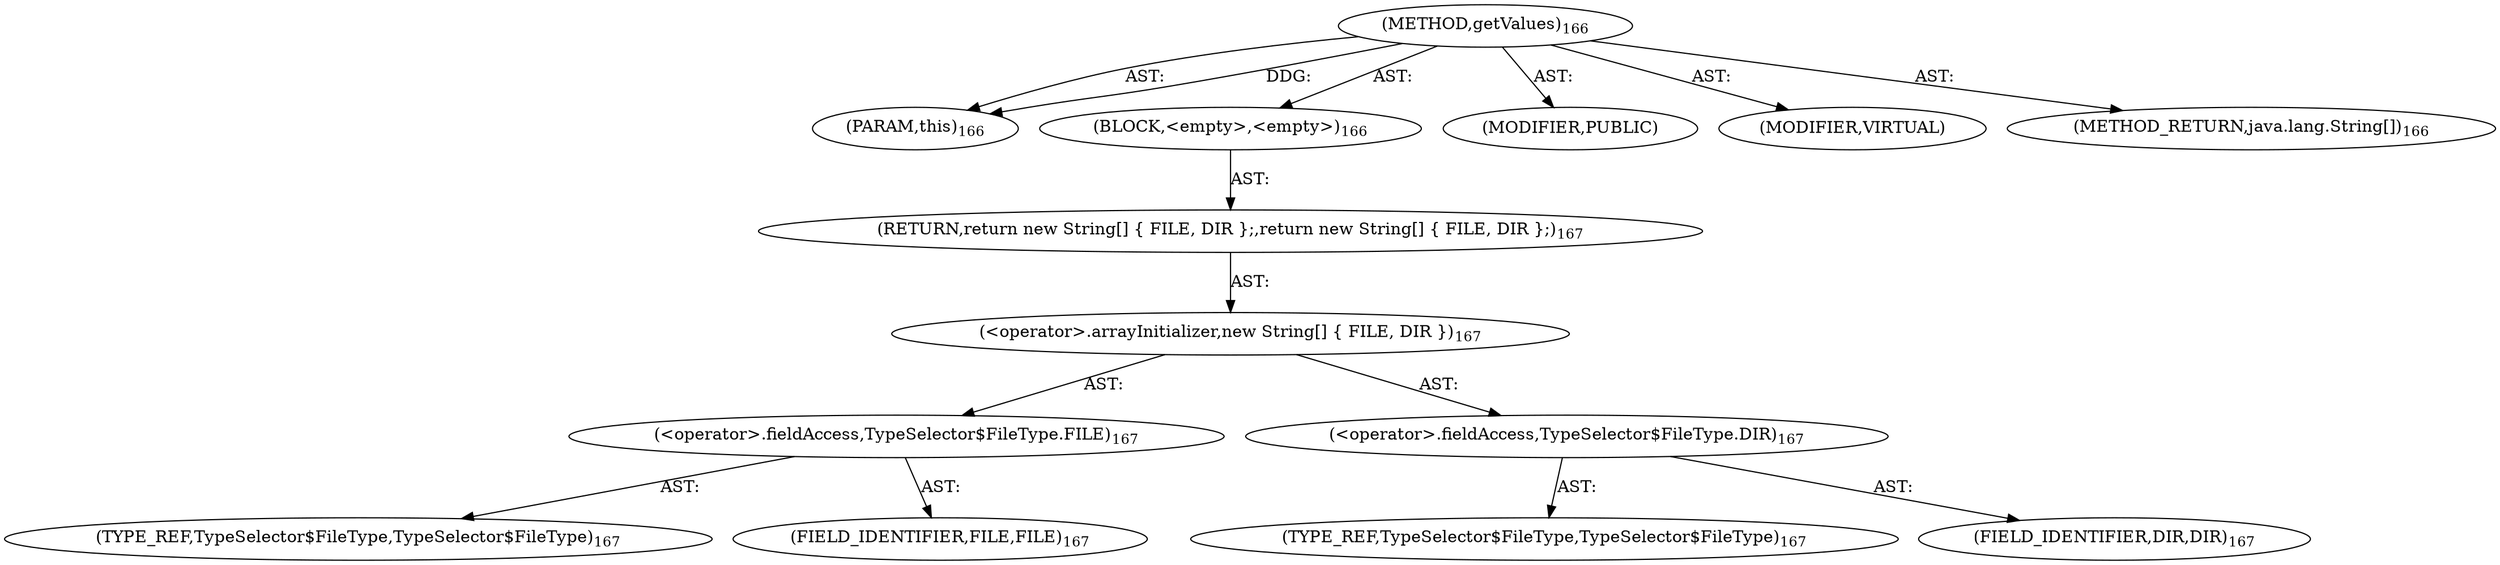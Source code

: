 digraph "getValues" {  
"111669149702" [label = <(METHOD,getValues)<SUB>166</SUB>> ]
"115964117003" [label = <(PARAM,this)<SUB>166</SUB>> ]
"25769803789" [label = <(BLOCK,&lt;empty&gt;,&lt;empty&gt;)<SUB>166</SUB>> ]
"146028888067" [label = <(RETURN,return new String[] { FILE, DIR };,return new String[] { FILE, DIR };)<SUB>167</SUB>> ]
"30064771115" [label = <(&lt;operator&gt;.arrayInitializer,new String[] { FILE, DIR })<SUB>167</SUB>> ]
"30064771116" [label = <(&lt;operator&gt;.fieldAccess,TypeSelector$FileType.FILE)<SUB>167</SUB>> ]
"180388626433" [label = <(TYPE_REF,TypeSelector$FileType,TypeSelector$FileType)<SUB>167</SUB>> ]
"55834574858" [label = <(FIELD_IDENTIFIER,FILE,FILE)<SUB>167</SUB>> ]
"30064771117" [label = <(&lt;operator&gt;.fieldAccess,TypeSelector$FileType.DIR)<SUB>167</SUB>> ]
"180388626434" [label = <(TYPE_REF,TypeSelector$FileType,TypeSelector$FileType)<SUB>167</SUB>> ]
"55834574859" [label = <(FIELD_IDENTIFIER,DIR,DIR)<SUB>167</SUB>> ]
"133143986195" [label = <(MODIFIER,PUBLIC)> ]
"133143986196" [label = <(MODIFIER,VIRTUAL)> ]
"128849018886" [label = <(METHOD_RETURN,java.lang.String[])<SUB>166</SUB>> ]
  "111669149702" -> "115964117003"  [ label = "AST: "] 
  "111669149702" -> "25769803789"  [ label = "AST: "] 
  "111669149702" -> "133143986195"  [ label = "AST: "] 
  "111669149702" -> "133143986196"  [ label = "AST: "] 
  "111669149702" -> "128849018886"  [ label = "AST: "] 
  "25769803789" -> "146028888067"  [ label = "AST: "] 
  "146028888067" -> "30064771115"  [ label = "AST: "] 
  "30064771115" -> "30064771116"  [ label = "AST: "] 
  "30064771115" -> "30064771117"  [ label = "AST: "] 
  "30064771116" -> "180388626433"  [ label = "AST: "] 
  "30064771116" -> "55834574858"  [ label = "AST: "] 
  "30064771117" -> "180388626434"  [ label = "AST: "] 
  "30064771117" -> "55834574859"  [ label = "AST: "] 
  "111669149702" -> "115964117003"  [ label = "DDG: "] 
}
